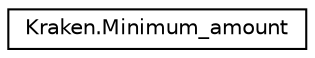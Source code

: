 digraph "Graphical Class Hierarchy"
{
 // LATEX_PDF_SIZE
  edge [fontname="Helvetica",fontsize="10",labelfontname="Helvetica",labelfontsize="10"];
  node [fontname="Helvetica",fontsize="10",shape=record];
  rankdir="LR";
  Node0 [label="Kraken.Minimum_amount",height=0.2,width=0.4,color="black", fillcolor="white", style="filled",URL="$class_kraken_1_1_minimum__amount.html",tooltip=" "];
}
